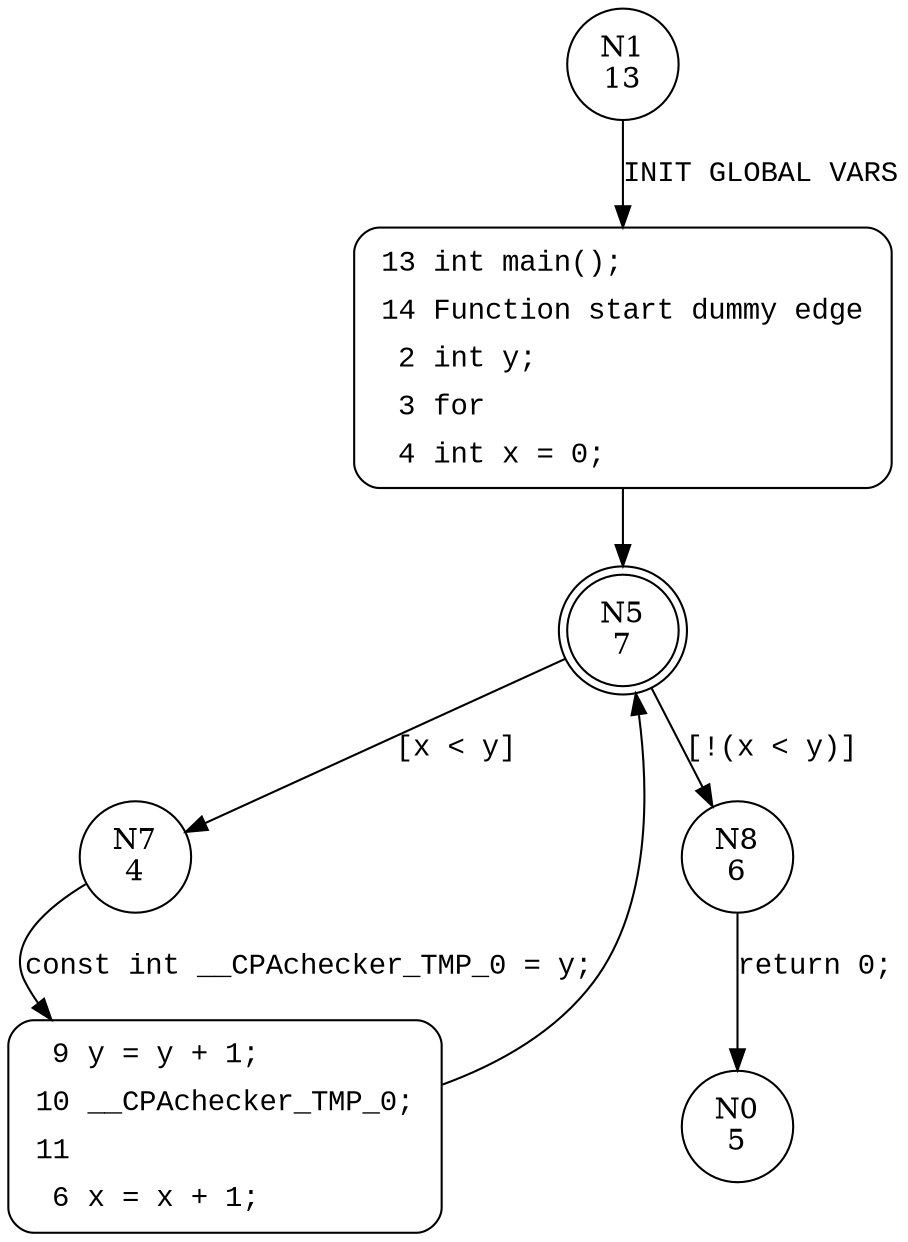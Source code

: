 digraph main {
1 [shape="circle" label="N1\n13"]
13 [shape="circle" label="N13\n12"]
5 [shape="doublecircle" label="N5\n7"]
7 [shape="circle" label="N7\n4"]
8 [shape="circle" label="N8\n6"]
9 [shape="circle" label="N9\n3"]
0 [shape="circle" label="N0\n5"]
13 [style="filled,bold" penwidth="1" fillcolor="white" fontname="Courier New" shape="Mrecord" label=<<table border="0" cellborder="0" cellpadding="3" bgcolor="white"><tr><td align="right">13</td><td align="left">int main();</td></tr><tr><td align="right">14</td><td align="left">Function start dummy edge</td></tr><tr><td align="right">2</td><td align="left">int y;</td></tr><tr><td align="right">3</td><td align="left">for</td></tr><tr><td align="right">4</td><td align="left">int x = 0;</td></tr></table>>]
13 -> 5[label=""]
9 [style="filled,bold" penwidth="1" fillcolor="white" fontname="Courier New" shape="Mrecord" label=<<table border="0" cellborder="0" cellpadding="3" bgcolor="white"><tr><td align="right">9</td><td align="left">y = y + 1;</td></tr><tr><td align="right">10</td><td align="left">__CPAchecker_TMP_0;</td></tr><tr><td align="right">11</td><td align="left"></td></tr><tr><td align="right">6</td><td align="left">x = x + 1;</td></tr></table>>]
9 -> 5[label=""]
1 -> 13 [label="INIT GLOBAL VARS" fontname="Courier New"]
5 -> 7 [label="[x < y]" fontname="Courier New"]
5 -> 8 [label="[!(x < y)]" fontname="Courier New"]
7 -> 9 [label="const int __CPAchecker_TMP_0 = y;" fontname="Courier New"]
8 -> 0 [label="return 0;" fontname="Courier New"]
}
